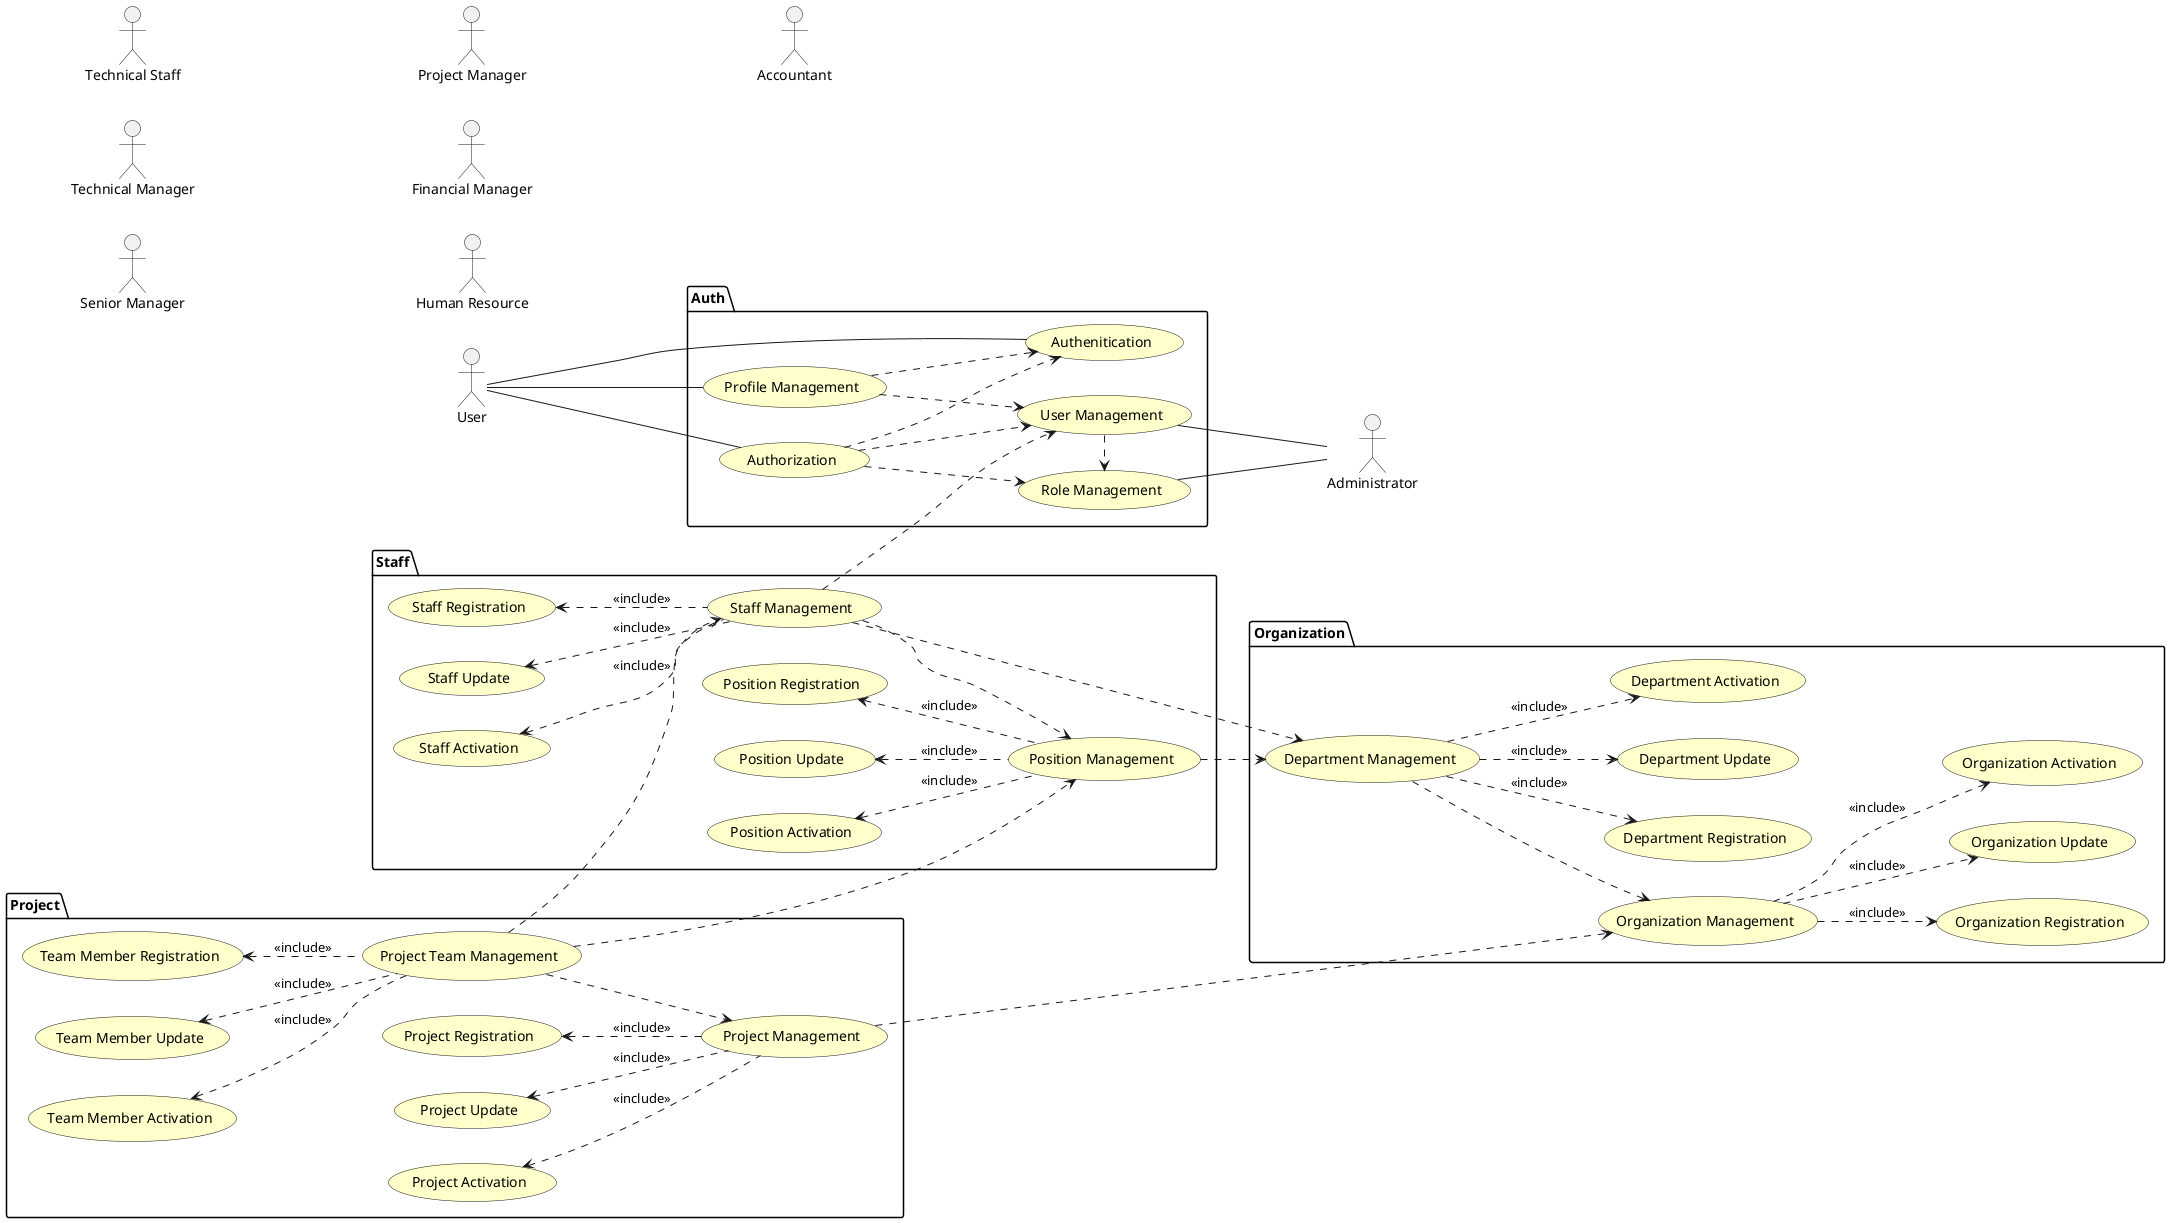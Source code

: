 @startuml
left to right direction

skinparam useCaseBackgroundColor #Business

:User: as User
:Technical Staff: as TechnicalStaff
:Technical Manager: as TechnicalManager
:Senior Manager: as SeniorManager
:Project Manager: as PMO
:Financial Manager: as Fmanager
:Administrator: as Admin
:Human Resource: as HR
:Accountant: as Accountant

package "Auth"{
    usecase "Role Management" as roleManagement
    usecase "User Management" as userManagement
    usecase "Profile Management" as profileManagement
    usecase "Authenitication" as authentication
    usecase "Authorization" as authorization
}

package "Organization"{
    usecase "Organization Management" as organizationManagement
    usecase "Organization Registration" as organizationRegistration
    usecase "Organization Update" as organizationUpdate
    usecase "Organization Activation" as organizationActivation
    usecase "Department Management" as departmentManagement
    usecase "Department Registration" as departmentRegistration
    usecase "Department Update" as departmentUpdate
    usecase "Department Activation" as departmentActivation
}

package "Staff"{
    usecase "Position Management" as positionManagement
    usecase "Position Registration" as positionRegistration
    usecase "Position Update" as positionUpdate
    usecase "Position Activation" as positionActivation
    usecase "Staff Management" as staffManagement
    usecase "Staff Registration" as staffRegistration
    usecase "Staff Update" as staffUpdate
    usecase "Staff Activation" as staffActivation
}

package "Project"{
    usecase "Project Management" as projectManagement
    usecase "Project Registration" as projectRegistration
    usecase "Project Update" as projectUpdate
    usecase "Project Activation" as projectActivation
    usecase "Project Team Management" as projectTeamManagement
    usecase "Team Member Registration" as teamMemberRegistration
    usecase "Team Member Update" as teamMemberUpdate
    usecase "Team Member Activation" as teamMemberActivation
}



userManagement .> roleManagement
authorization ..>  roleManagement
authorization ..> authentication 
authorization ..> userManagement
profileManagement ..> userManagement
profileManagement ..> authentication

User -- authentication
User -- authorization
User -- profileManagement
roleManagement -- Admin
userManagement -- Admin

organizationManagement ..> organizationRegistration : <<include>>
organizationManagement ..> organizationUpdate : <<include>>
organizationManagement ..> organizationActivation : <<include>>
departmentManagement ..> departmentRegistration : <<include>>
departmentManagement ..> departmentUpdate : <<include>>
departmentManagement ..> departmentActivation : <<include>>

staffManagement ..> userManagement
staffManagement ..> positionManagement
staffManagement ..> departmentManagement
positionManagement ..> departmentManagement
departmentManagement ..> organizationManagement
projectManagement ..> organizationManagement
projectTeamManagement ..> projectManagement
projectTeamManagement ..> positionManagement
projectTeamManagement ..> staffManagement

staffRegistration <.. staffManagement : <<include>>
staffUpdate <.. staffManagement : <<include>>
staffActivation <.. staffManagement : <<include>>
positionRegistration <.. positionManagement : <<include>>
positionUpdate <.. positionManagement : <<include>>
positionActivation <.. positionManagement : <<include>>

projectRegistration <.. projectManagement : <<include>>
projectUpdate <.. projectManagement : <<include>>
projectActivation <.. projectManagement : <<include>>
teamMemberRegistration <.. projectTeamManagement : <<include>>
teamMemberUpdate <.. projectTeamManagement : <<include>>
teamMemberActivation <.. projectTeamManagement : <<include>>

@enduml